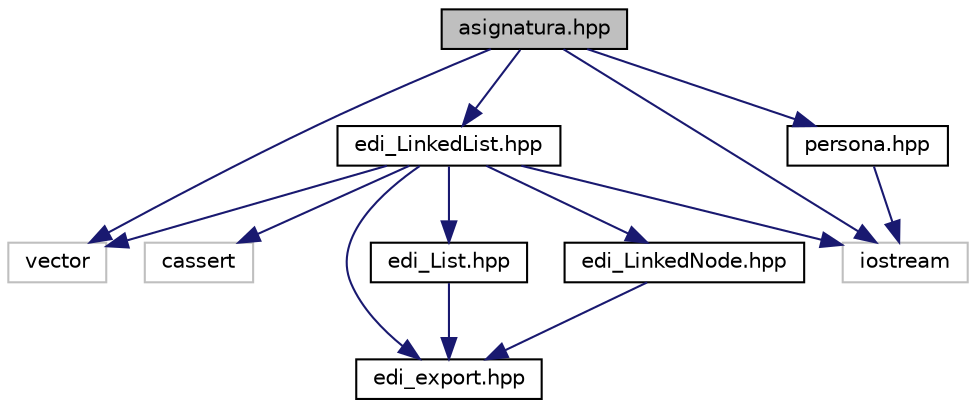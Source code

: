digraph "asignatura.hpp"
{
  edge [fontname="Helvetica",fontsize="10",labelfontname="Helvetica",labelfontsize="10"];
  node [fontname="Helvetica",fontsize="10",shape=record];
  Node1 [label="asignatura.hpp",height=0.2,width=0.4,color="black", fillcolor="grey75", style="filled", fontcolor="black"];
  Node1 -> Node2 [color="midnightblue",fontsize="10",style="solid"];
  Node2 [label="edi_LinkedList.hpp",height=0.2,width=0.4,color="black", fillcolor="white", style="filled",URL="$edi__LinkedList_8hpp_source.html"];
  Node2 -> Node3 [color="midnightblue",fontsize="10",style="solid"];
  Node3 [label="cassert",height=0.2,width=0.4,color="grey75", fillcolor="white", style="filled"];
  Node2 -> Node4 [color="midnightblue",fontsize="10",style="solid"];
  Node4 [label="vector",height=0.2,width=0.4,color="grey75", fillcolor="white", style="filled"];
  Node2 -> Node5 [color="midnightblue",fontsize="10",style="solid"];
  Node5 [label="edi_export.hpp",height=0.2,width=0.4,color="black", fillcolor="white", style="filled",URL="$edi__export_8hpp_source.html"];
  Node2 -> Node6 [color="midnightblue",fontsize="10",style="solid"];
  Node6 [label="edi_List.hpp",height=0.2,width=0.4,color="black", fillcolor="white", style="filled",URL="$edi__List_8hpp_source.html"];
  Node6 -> Node5 [color="midnightblue",fontsize="10",style="solid"];
  Node2 -> Node7 [color="midnightblue",fontsize="10",style="solid"];
  Node7 [label="edi_LinkedNode.hpp",height=0.2,width=0.4,color="black", fillcolor="white", style="filled",URL="$edi__LinkedNode_8hpp_source.html"];
  Node7 -> Node5 [color="midnightblue",fontsize="10",style="solid"];
  Node2 -> Node8 [color="midnightblue",fontsize="10",style="solid"];
  Node8 [label="iostream",height=0.2,width=0.4,color="grey75", fillcolor="white", style="filled"];
  Node1 -> Node9 [color="midnightblue",fontsize="10",style="solid"];
  Node9 [label="persona.hpp",height=0.2,width=0.4,color="black", fillcolor="white", style="filled",URL="$persona_8hpp.html",tooltip="Definición de la clase Persona. "];
  Node9 -> Node8 [color="midnightblue",fontsize="10",style="solid"];
  Node1 -> Node4 [color="midnightblue",fontsize="10",style="solid"];
  Node1 -> Node8 [color="midnightblue",fontsize="10",style="solid"];
}
